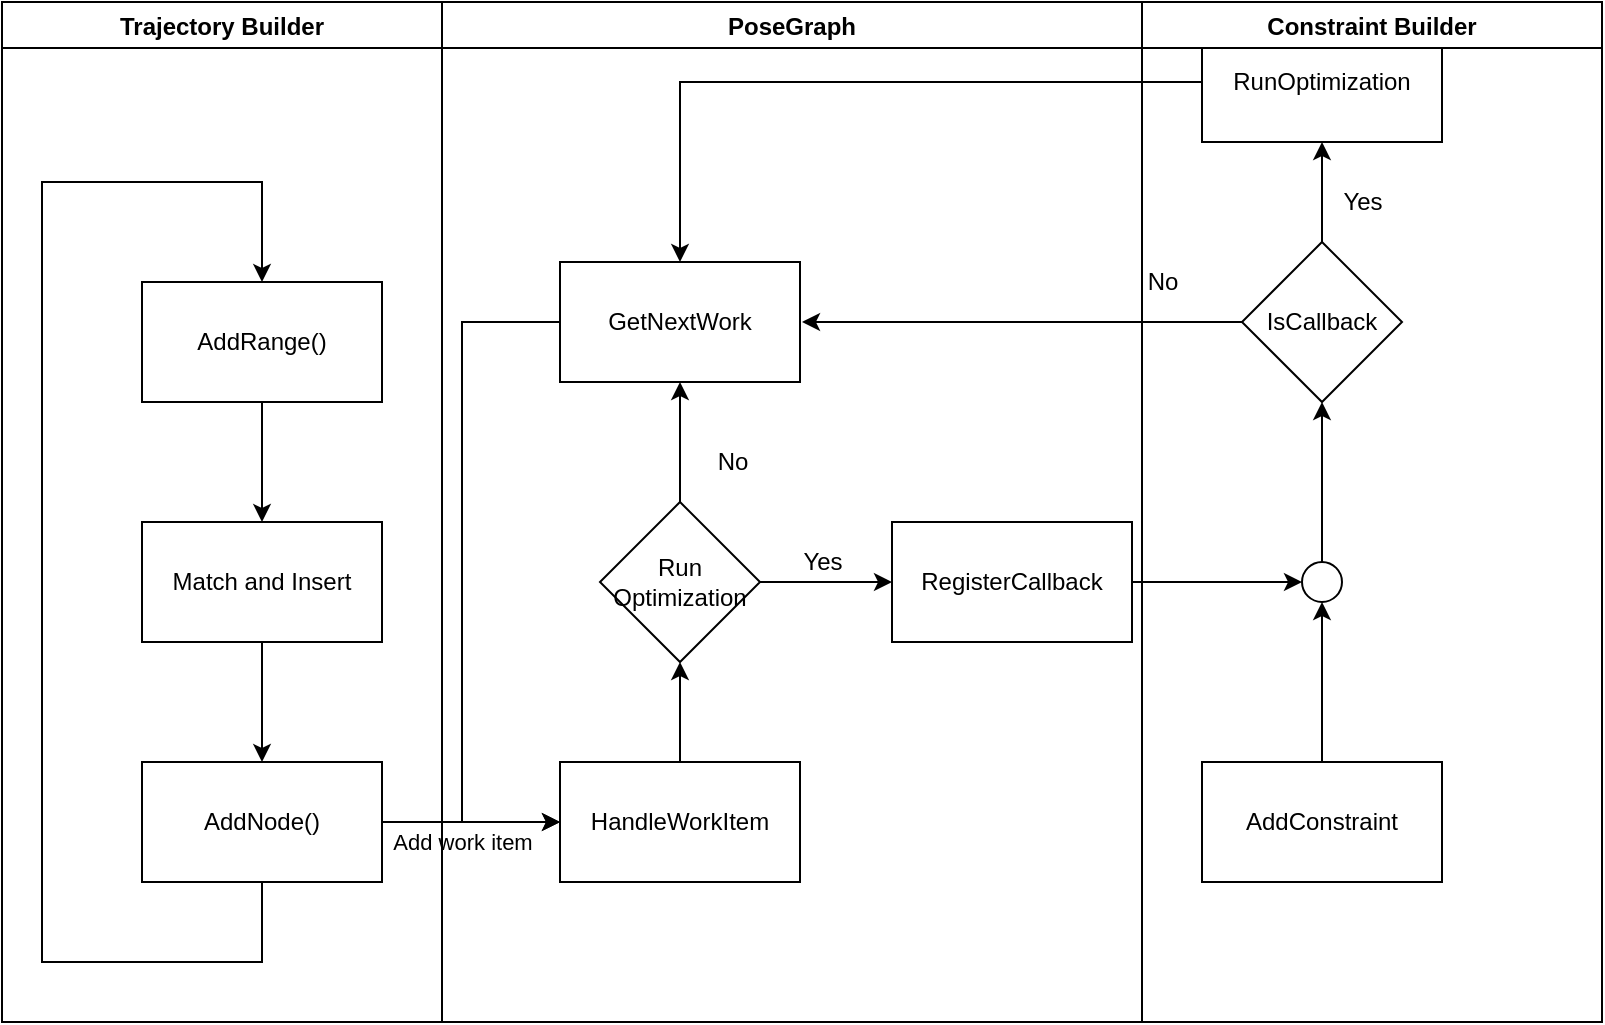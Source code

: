 <mxfile version="13.10.0" type="github">
  <diagram id="fHDqY1Y2VMxDnZg57qCj" name="Page-1">
    <mxGraphModel dx="2028" dy="1147" grid="1" gridSize="10" guides="1" tooltips="1" connect="1" arrows="1" fold="1" page="1" pageScale="1" pageWidth="827" pageHeight="1169" math="0" shadow="0">
      <root>
        <mxCell id="0" />
        <mxCell id="1" parent="0" />
        <mxCell id="Mumdgj_BCuMlS188kVir-10" value="" style="edgeStyle=orthogonalEdgeStyle;rounded=0;orthogonalLoop=1;jettySize=auto;html=1;" edge="1" parent="1" source="Mumdgj_BCuMlS188kVir-1" target="Mumdgj_BCuMlS188kVir-2">
          <mxGeometry relative="1" as="geometry" />
        </mxCell>
        <mxCell id="Mumdgj_BCuMlS188kVir-1" value="AddRange()" style="rounded=0;whiteSpace=wrap;html=1;" vertex="1" parent="1">
          <mxGeometry x="70" y="210" width="120" height="60" as="geometry" />
        </mxCell>
        <mxCell id="Mumdgj_BCuMlS188kVir-11" value="" style="edgeStyle=orthogonalEdgeStyle;rounded=0;orthogonalLoop=1;jettySize=auto;html=1;" edge="1" parent="1" source="Mumdgj_BCuMlS188kVir-2" target="Mumdgj_BCuMlS188kVir-3">
          <mxGeometry relative="1" as="geometry" />
        </mxCell>
        <mxCell id="Mumdgj_BCuMlS188kVir-2" value="Match and Insert" style="rounded=0;whiteSpace=wrap;html=1;" vertex="1" parent="1">
          <mxGeometry x="70" y="330" width="120" height="60" as="geometry" />
        </mxCell>
        <mxCell id="Mumdgj_BCuMlS188kVir-13" style="edgeStyle=orthogonalEdgeStyle;rounded=0;orthogonalLoop=1;jettySize=auto;html=1;entryX=0.5;entryY=0;entryDx=0;entryDy=0;" edge="1" parent="1" source="Mumdgj_BCuMlS188kVir-3" target="Mumdgj_BCuMlS188kVir-1">
          <mxGeometry relative="1" as="geometry">
            <mxPoint x="130" y="590" as="targetPoint" />
            <Array as="points">
              <mxPoint x="130" y="550" />
              <mxPoint x="20" y="550" />
              <mxPoint x="20" y="160" />
              <mxPoint x="130" y="160" />
            </Array>
          </mxGeometry>
        </mxCell>
        <mxCell id="Mumdgj_BCuMlS188kVir-29" value="" style="edgeStyle=orthogonalEdgeStyle;rounded=0;orthogonalLoop=1;jettySize=auto;html=1;" edge="1" parent="1" source="Mumdgj_BCuMlS188kVir-3" target="Mumdgj_BCuMlS188kVir-4">
          <mxGeometry relative="1" as="geometry" />
        </mxCell>
        <mxCell id="Mumdgj_BCuMlS188kVir-30" value="Add work item" style="edgeLabel;html=1;align=center;verticalAlign=middle;resizable=0;points=[];" vertex="1" connectable="0" parent="Mumdgj_BCuMlS188kVir-29">
          <mxGeometry x="-0.281" y="1" relative="1" as="geometry">
            <mxPoint x="8" y="11" as="offset" />
          </mxGeometry>
        </mxCell>
        <mxCell id="Mumdgj_BCuMlS188kVir-3" value="AddNode()" style="rounded=0;whiteSpace=wrap;html=1;" vertex="1" parent="1">
          <mxGeometry x="70" y="450" width="120" height="60" as="geometry" />
        </mxCell>
        <mxCell id="Mumdgj_BCuMlS188kVir-21" value="" style="edgeStyle=orthogonalEdgeStyle;rounded=0;orthogonalLoop=1;jettySize=auto;html=1;" edge="1" parent="1" source="Mumdgj_BCuMlS188kVir-4" target="Mumdgj_BCuMlS188kVir-5">
          <mxGeometry relative="1" as="geometry" />
        </mxCell>
        <mxCell id="Mumdgj_BCuMlS188kVir-4" value="HandleWorkItem" style="rounded=0;whiteSpace=wrap;html=1;" vertex="1" parent="1">
          <mxGeometry x="279" y="450" width="120" height="60" as="geometry" />
        </mxCell>
        <mxCell id="Mumdgj_BCuMlS188kVir-7" value="" style="edgeStyle=orthogonalEdgeStyle;rounded=0;orthogonalLoop=1;jettySize=auto;html=1;" edge="1" parent="1" source="Mumdgj_BCuMlS188kVir-5" target="Mumdgj_BCuMlS188kVir-6">
          <mxGeometry relative="1" as="geometry" />
        </mxCell>
        <mxCell id="Mumdgj_BCuMlS188kVir-9" value="" style="edgeStyle=orthogonalEdgeStyle;rounded=0;orthogonalLoop=1;jettySize=auto;html=1;" edge="1" parent="1" source="Mumdgj_BCuMlS188kVir-5" target="Mumdgj_BCuMlS188kVir-8">
          <mxGeometry relative="1" as="geometry" />
        </mxCell>
        <mxCell id="Mumdgj_BCuMlS188kVir-5" value="Run Optimization" style="rhombus;whiteSpace=wrap;html=1;" vertex="1" parent="1">
          <mxGeometry x="299" y="320" width="80" height="80" as="geometry" />
        </mxCell>
        <mxCell id="Mumdgj_BCuMlS188kVir-6" value="RegisterCallback" style="whiteSpace=wrap;html=1;" vertex="1" parent="1">
          <mxGeometry x="445" y="330" width="120" height="60" as="geometry" />
        </mxCell>
        <mxCell id="Mumdgj_BCuMlS188kVir-28" style="edgeStyle=orthogonalEdgeStyle;rounded=0;orthogonalLoop=1;jettySize=auto;html=1;entryX=0;entryY=0.5;entryDx=0;entryDy=0;" edge="1" parent="1" source="Mumdgj_BCuMlS188kVir-8" target="Mumdgj_BCuMlS188kVir-4">
          <mxGeometry relative="1" as="geometry">
            <mxPoint x="230" y="480" as="targetPoint" />
            <Array as="points">
              <mxPoint x="230" y="230" />
              <mxPoint x="230" y="480" />
            </Array>
          </mxGeometry>
        </mxCell>
        <mxCell id="Mumdgj_BCuMlS188kVir-8" value="GetNextWork" style="whiteSpace=wrap;html=1;" vertex="1" parent="1">
          <mxGeometry x="279" y="200" width="120" height="60" as="geometry" />
        </mxCell>
        <mxCell id="Mumdgj_BCuMlS188kVir-18" value="" style="edgeStyle=orthogonalEdgeStyle;rounded=0;orthogonalLoop=1;jettySize=auto;html=1;" edge="1" parent="1" source="Mumdgj_BCuMlS188kVir-23" target="Mumdgj_BCuMlS188kVir-17">
          <mxGeometry relative="1" as="geometry" />
        </mxCell>
        <mxCell id="Mumdgj_BCuMlS188kVir-14" value="AddConstraint" style="rounded=0;whiteSpace=wrap;html=1;" vertex="1" parent="1">
          <mxGeometry x="600" y="450" width="120" height="60" as="geometry" />
        </mxCell>
        <mxCell id="Mumdgj_BCuMlS188kVir-20" value="" style="edgeStyle=orthogonalEdgeStyle;rounded=0;orthogonalLoop=1;jettySize=auto;html=1;" edge="1" parent="1" source="Mumdgj_BCuMlS188kVir-17" target="Mumdgj_BCuMlS188kVir-19">
          <mxGeometry relative="1" as="geometry" />
        </mxCell>
        <mxCell id="Mumdgj_BCuMlS188kVir-32" style="edgeStyle=orthogonalEdgeStyle;rounded=0;orthogonalLoop=1;jettySize=auto;html=1;" edge="1" parent="1" source="Mumdgj_BCuMlS188kVir-17">
          <mxGeometry relative="1" as="geometry">
            <mxPoint x="400" y="230" as="targetPoint" />
          </mxGeometry>
        </mxCell>
        <mxCell id="Mumdgj_BCuMlS188kVir-17" value="IsCallback" style="rhombus;whiteSpace=wrap;html=1;rounded=0;" vertex="1" parent="1">
          <mxGeometry x="620" y="190" width="80" height="80" as="geometry" />
        </mxCell>
        <mxCell id="Mumdgj_BCuMlS188kVir-31" style="edgeStyle=orthogonalEdgeStyle;rounded=0;orthogonalLoop=1;jettySize=auto;html=1;entryX=0.5;entryY=0;entryDx=0;entryDy=0;" edge="1" parent="1" source="Mumdgj_BCuMlS188kVir-19" target="Mumdgj_BCuMlS188kVir-8">
          <mxGeometry relative="1" as="geometry" />
        </mxCell>
        <mxCell id="Mumdgj_BCuMlS188kVir-19" value="RunOptimization" style="whiteSpace=wrap;html=1;rounded=0;" vertex="1" parent="1">
          <mxGeometry x="600" y="80" width="120" height="60" as="geometry" />
        </mxCell>
        <mxCell id="Mumdgj_BCuMlS188kVir-22" value="" style="endArrow=classic;html=1;exitX=1;exitY=0.5;exitDx=0;exitDy=0;entryX=0;entryY=0.5;entryDx=0;entryDy=0;" edge="1" parent="1" source="Mumdgj_BCuMlS188kVir-6" target="Mumdgj_BCuMlS188kVir-23">
          <mxGeometry width="50" height="50" relative="1" as="geometry">
            <mxPoint x="380" y="430" as="sourcePoint" />
            <mxPoint x="660" y="360" as="targetPoint" />
          </mxGeometry>
        </mxCell>
        <mxCell id="Mumdgj_BCuMlS188kVir-23" value="" style="ellipse;whiteSpace=wrap;html=1;aspect=fixed;" vertex="1" parent="1">
          <mxGeometry x="650" y="350" width="20" height="20" as="geometry" />
        </mxCell>
        <mxCell id="Mumdgj_BCuMlS188kVir-24" value="" style="edgeStyle=orthogonalEdgeStyle;rounded=0;orthogonalLoop=1;jettySize=auto;html=1;" edge="1" parent="1" source="Mumdgj_BCuMlS188kVir-14" target="Mumdgj_BCuMlS188kVir-23">
          <mxGeometry relative="1" as="geometry">
            <mxPoint x="660" y="450" as="sourcePoint" />
            <mxPoint x="660" y="310" as="targetPoint" />
          </mxGeometry>
        </mxCell>
        <mxCell id="Mumdgj_BCuMlS188kVir-33" value="Yes" style="text;html=1;align=center;verticalAlign=middle;resizable=0;points=[];autosize=1;" vertex="1" parent="1">
          <mxGeometry x="660" y="160" width="40" height="20" as="geometry" />
        </mxCell>
        <mxCell id="Mumdgj_BCuMlS188kVir-34" value="No" style="text;html=1;align=center;verticalAlign=middle;resizable=0;points=[];autosize=1;" vertex="1" parent="1">
          <mxGeometry x="565" y="200" width="30" height="20" as="geometry" />
        </mxCell>
        <mxCell id="Mumdgj_BCuMlS188kVir-35" value="Yes" style="text;html=1;align=center;verticalAlign=middle;resizable=0;points=[];autosize=1;" vertex="1" parent="1">
          <mxGeometry x="390" y="340" width="40" height="20" as="geometry" />
        </mxCell>
        <mxCell id="Mumdgj_BCuMlS188kVir-36" value="No" style="text;html=1;align=center;verticalAlign=middle;resizable=0;points=[];autosize=1;" vertex="1" parent="1">
          <mxGeometry x="350" y="290" width="30" height="20" as="geometry" />
        </mxCell>
        <mxCell id="Mumdgj_BCuMlS188kVir-37" value="Trajectory Builder" style="swimlane;" vertex="1" parent="1">
          <mxGeometry y="70" width="220" height="510" as="geometry" />
        </mxCell>
        <mxCell id="Mumdgj_BCuMlS188kVir-38" value="PoseGraph" style="swimlane;" vertex="1" parent="1">
          <mxGeometry x="220" y="70" width="350" height="510" as="geometry" />
        </mxCell>
        <mxCell id="Mumdgj_BCuMlS188kVir-39" value="Constraint Builder" style="swimlane;" vertex="1" parent="1">
          <mxGeometry x="570" y="70" width="230" height="510" as="geometry" />
        </mxCell>
      </root>
    </mxGraphModel>
  </diagram>
</mxfile>

